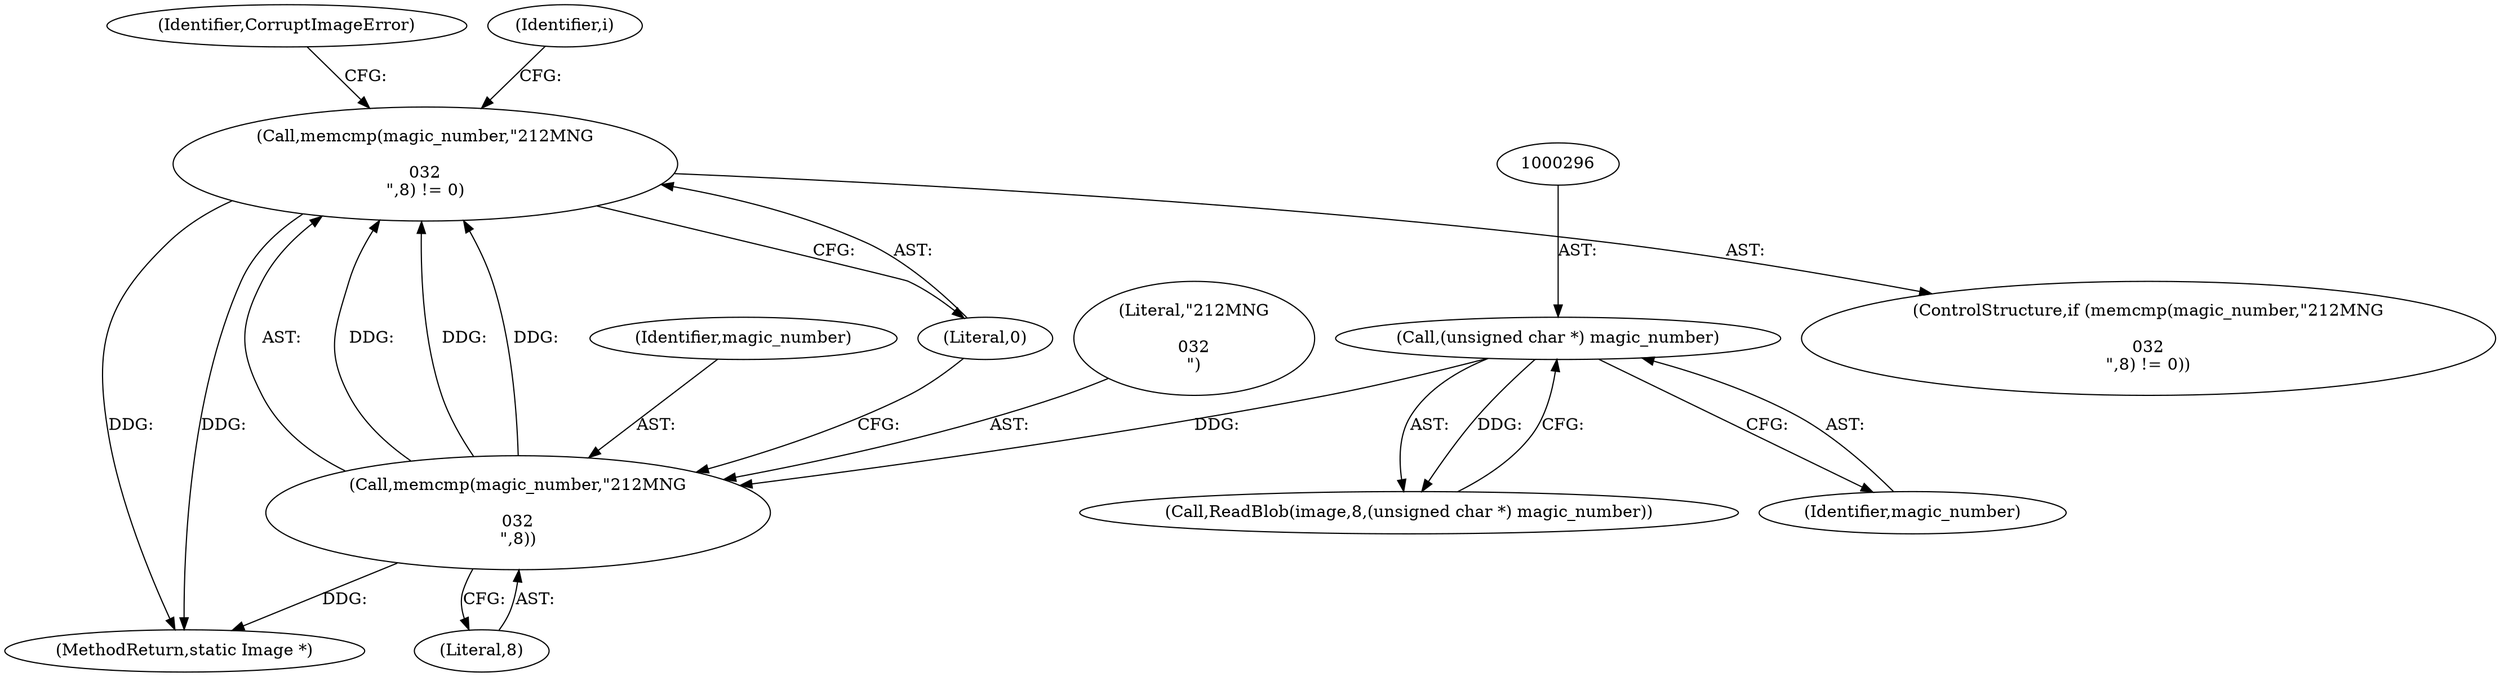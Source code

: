 digraph "0_ImageMagick_9eedb5660f1704cde8e8cd784c5c2a09dd2fd60f_0@API" {
"1000299" [label="(Call,memcmp(magic_number,\"\212MNG\r\n\032\n\",8) != 0)"];
"1000300" [label="(Call,memcmp(magic_number,\"\212MNG\r\n\032\n\",8))"];
"1000295" [label="(Call,(unsigned char *) magic_number)"];
"1000299" [label="(Call,memcmp(magic_number,\"\212MNG\r\n\032\n\",8) != 0)"];
"1007374" [label="(MethodReturn,static Image *)"];
"1000292" [label="(Call,ReadBlob(image,8,(unsigned char *) magic_number))"];
"1000300" [label="(Call,memcmp(magic_number,\"\212MNG\r\n\032\n\",8))"];
"1000306" [label="(Identifier,CorruptImageError)"];
"1000303" [label="(Literal,8)"];
"1000301" [label="(Identifier,magic_number)"];
"1000295" [label="(Call,(unsigned char *) magic_number)"];
"1000304" [label="(Literal,0)"];
"1000297" [label="(Identifier,magic_number)"];
"1000310" [label="(Identifier,i)"];
"1000302" [label="(Literal,\"\212MNG\r\n\032\n\")"];
"1000298" [label="(ControlStructure,if (memcmp(magic_number,\"\212MNG\r\n\032\n\",8) != 0))"];
"1000299" -> "1000298"  [label="AST: "];
"1000299" -> "1000304"  [label="CFG: "];
"1000300" -> "1000299"  [label="AST: "];
"1000304" -> "1000299"  [label="AST: "];
"1000306" -> "1000299"  [label="CFG: "];
"1000310" -> "1000299"  [label="CFG: "];
"1000299" -> "1007374"  [label="DDG: "];
"1000299" -> "1007374"  [label="DDG: "];
"1000300" -> "1000299"  [label="DDG: "];
"1000300" -> "1000299"  [label="DDG: "];
"1000300" -> "1000299"  [label="DDG: "];
"1000300" -> "1000303"  [label="CFG: "];
"1000301" -> "1000300"  [label="AST: "];
"1000302" -> "1000300"  [label="AST: "];
"1000303" -> "1000300"  [label="AST: "];
"1000304" -> "1000300"  [label="CFG: "];
"1000300" -> "1007374"  [label="DDG: "];
"1000295" -> "1000300"  [label="DDG: "];
"1000295" -> "1000292"  [label="AST: "];
"1000295" -> "1000297"  [label="CFG: "];
"1000296" -> "1000295"  [label="AST: "];
"1000297" -> "1000295"  [label="AST: "];
"1000292" -> "1000295"  [label="CFG: "];
"1000295" -> "1000292"  [label="DDG: "];
}
